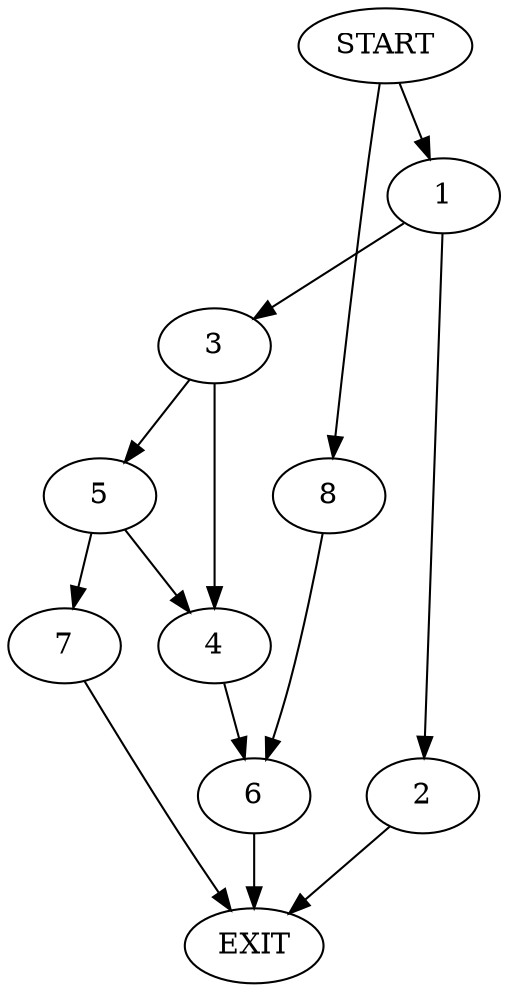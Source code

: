 digraph {
0 [label="START"]
9 [label="EXIT"]
0 -> 1
1 -> 2
1 -> 3
2 -> 9
3 -> 4
3 -> 5
4 -> 6
5 -> 4
5 -> 7
7 -> 9
6 -> 9
0 -> 8
8 -> 6
}
